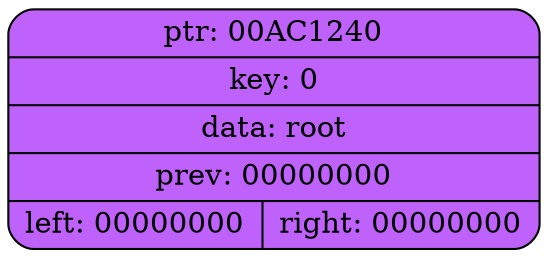 digraph
{
    rankdir=TP

        node00AC1240[shape=record,style="rounded,filled",fillcolor="#BF62FC",label="{ ptr: 00AC1240 | key: 0 | data: root| prev: 00000000| { left: 00000000 | right: 00000000 }}"];
}